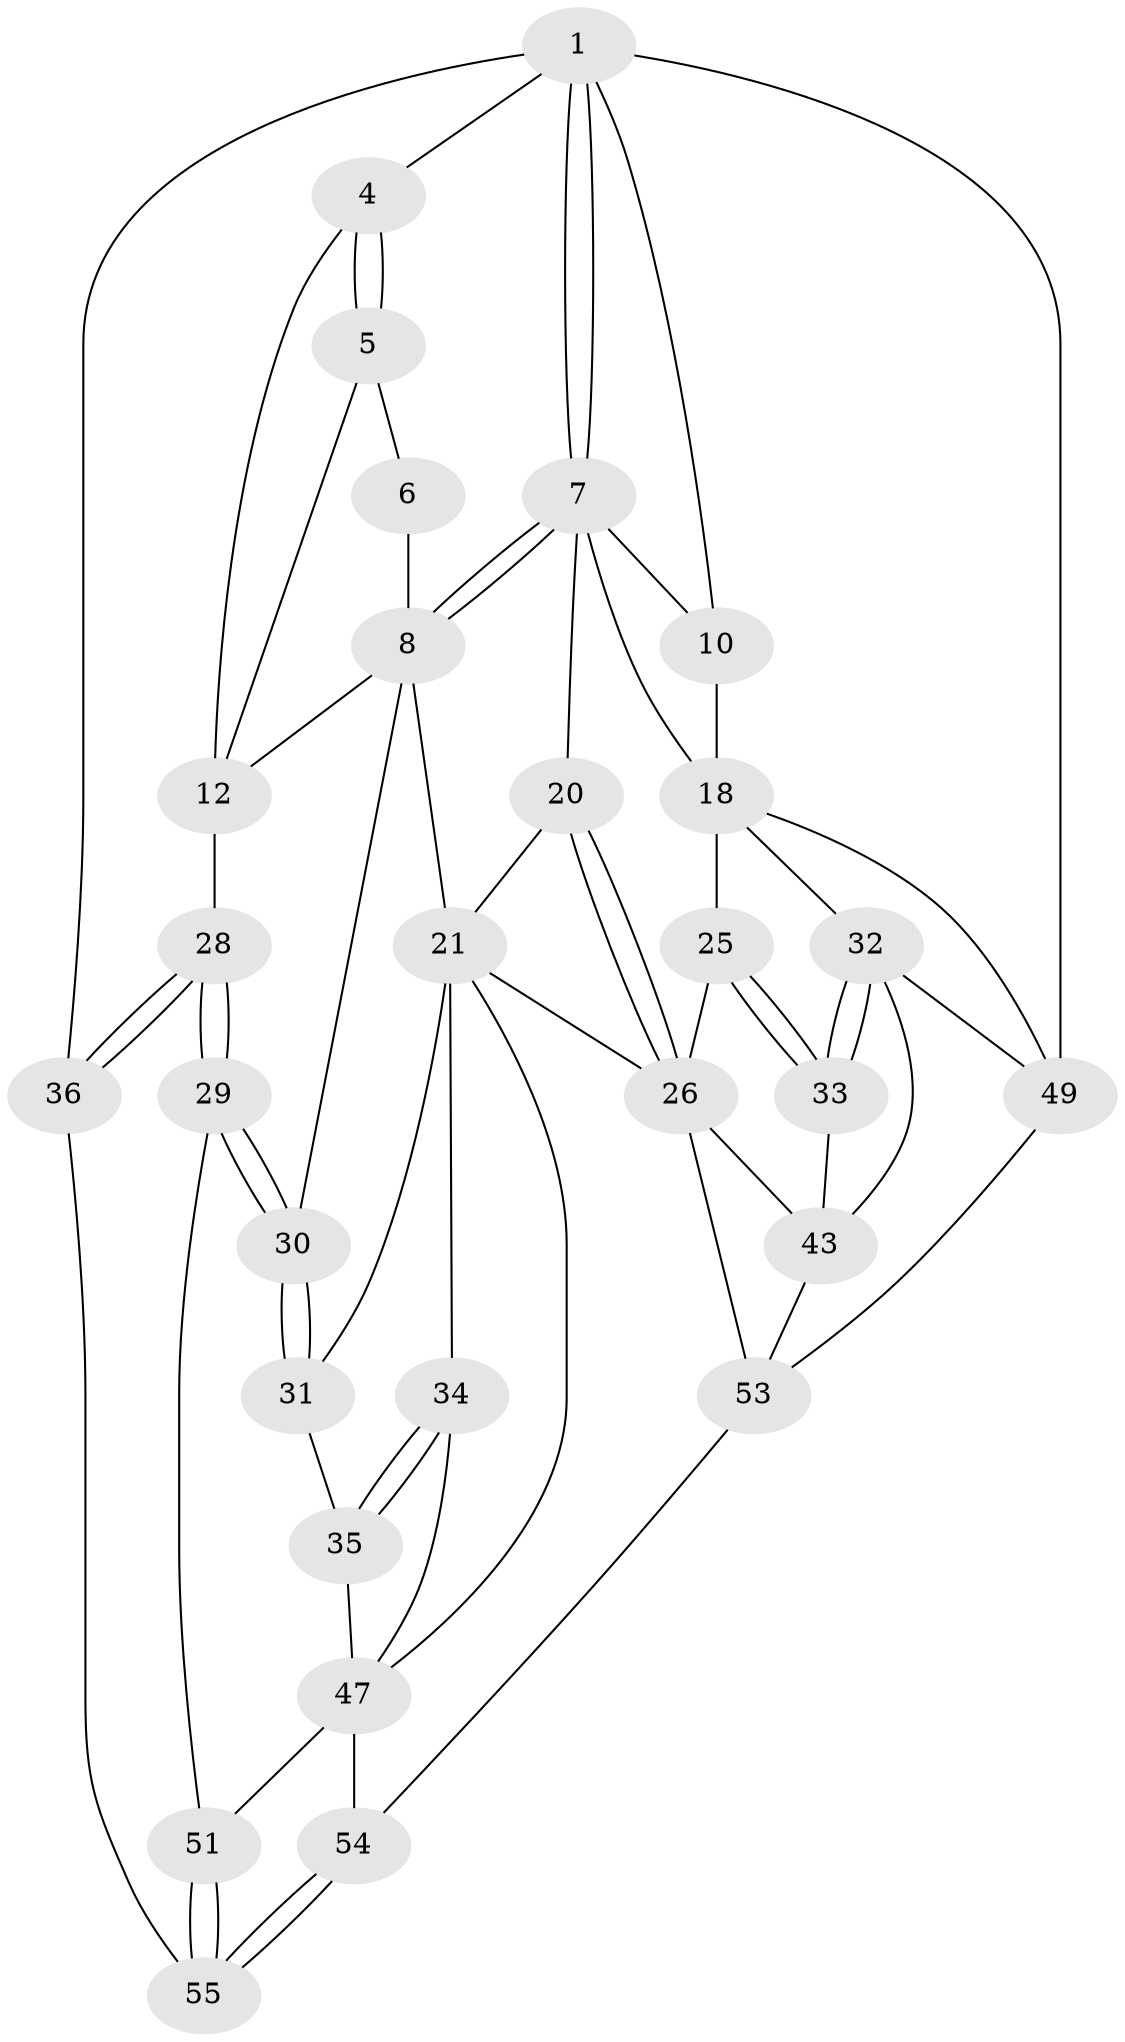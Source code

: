 // original degree distribution, {3: 0.03389830508474576, 4: 0.288135593220339, 6: 0.23728813559322035, 5: 0.4406779661016949}
// Generated by graph-tools (version 1.1) at 2025/16/03/09/25 04:16:51]
// undirected, 29 vertices, 66 edges
graph export_dot {
graph [start="1"]
  node [color=gray90,style=filled];
  1 [pos="+0.12540943513518304+0.11783798832591813",super="+2"];
  4 [pos="+0+0.04290681781833444"];
  5 [pos="+0.02746054438717393+0.12418868252533657"];
  6 [pos="+0.12025271228032215+0.1182255433629138"];
  7 [pos="+0.2726379194607362+0.23094949554089808",super="+11"];
  8 [pos="+0.2497587480326567+0.29075900555416545",super="+9+15"];
  10 [pos="+0.5201740060972678+0"];
  12 [pos="+0.11005936875149236+0.2735204420081794",super="+13"];
  18 [pos="+0.7418583665036927+0.1595762457415033",super="+24+19"];
  20 [pos="+0.5424043634034067+0.3955646680942055"];
  21 [pos="+0.5244187685865739+0.4048505352628326",super="+38+22"];
  25 [pos="+0.8317622667528489+0.4160533649899078"];
  26 [pos="+0.5750609993309254+0.42096503628147897",super="+40"];
  28 [pos="+0+0.5719854229131367"];
  29 [pos="+0+0.556792505195"];
  30 [pos="+0+0.5559214296697481"];
  31 [pos="+0.1322189529026809+0.4890792934847173"];
  32 [pos="+1+0.4869736125530037",super="+45"];
  33 [pos="+0.8375957751849276+0.42296401630333214"];
  34 [pos="+0.30740449800198777+0.5050286389049425",super="+39"];
  35 [pos="+0.25585323256387116+0.5612040764540622"];
  36 [pos="+0+0.7439452572298033",super="+56"];
  43 [pos="+0.8071674617578116+0.48760814817887116",super="+44+46"];
  47 [pos="+0.3153172759212527+0.7019248223038449",super="+50+48"];
  49 [pos="+1+1",super="+58"];
  51 [pos="+0.09115889696322658+0.6388492606404884"];
  53 [pos="+0.575045453360873+0.7316649272701798",super="+57"];
  54 [pos="+0.32036990308166047+0.7603318786686533"];
  55 [pos="+0.2243169247597826+0.8295551738150541"];
  1 -- 7;
  1 -- 7;
  1 -- 49 [weight=2];
  1 -- 4;
  1 -- 36 [weight=2];
  1 -- 10 [weight=2];
  4 -- 5;
  4 -- 5;
  4 -- 12;
  5 -- 6;
  5 -- 12;
  6 -- 8;
  7 -- 8;
  7 -- 8;
  7 -- 10;
  7 -- 18;
  7 -- 20;
  8 -- 12 [weight=2];
  8 -- 30;
  8 -- 21;
  10 -- 18;
  12 -- 28;
  18 -- 32;
  18 -- 25;
  18 -- 49;
  20 -- 21;
  20 -- 26;
  20 -- 26;
  21 -- 34 [weight=2];
  21 -- 26;
  21 -- 47;
  21 -- 31;
  25 -- 26;
  25 -- 33;
  25 -- 33;
  26 -- 53;
  26 -- 43;
  28 -- 29;
  28 -- 29;
  28 -- 36;
  28 -- 36;
  29 -- 30;
  29 -- 30;
  29 -- 51;
  30 -- 31;
  30 -- 31;
  31 -- 35;
  32 -- 33;
  32 -- 33;
  32 -- 49;
  32 -- 43;
  33 -- 43;
  34 -- 35;
  34 -- 35;
  34 -- 47;
  35 -- 47;
  36 -- 55;
  43 -- 53;
  47 -- 54;
  47 -- 51;
  49 -- 53;
  51 -- 55;
  51 -- 55;
  53 -- 54;
  54 -- 55;
  54 -- 55;
}
